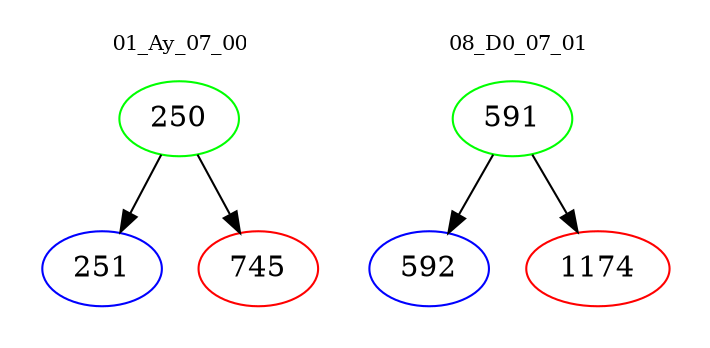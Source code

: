 digraph{
subgraph cluster_0 {
color = white
label = "01_Ay_07_00";
fontsize=10;
T0_250 [label="250", color="green"]
T0_250 -> T0_251 [color="black"]
T0_251 [label="251", color="blue"]
T0_250 -> T0_745 [color="black"]
T0_745 [label="745", color="red"]
}
subgraph cluster_1 {
color = white
label = "08_D0_07_01";
fontsize=10;
T1_591 [label="591", color="green"]
T1_591 -> T1_592 [color="black"]
T1_592 [label="592", color="blue"]
T1_591 -> T1_1174 [color="black"]
T1_1174 [label="1174", color="red"]
}
}
